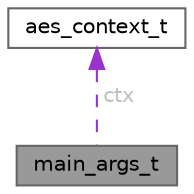 digraph "main_args_t"
{
 // LATEX_PDF_SIZE
  bgcolor="transparent";
  edge [fontname=Helvetica,fontsize=10,labelfontname=Helvetica,labelfontsize=10];
  node [fontname=Helvetica,fontsize=10,shape=box,height=0.2,width=0.4];
  Node1 [id="Node000001",label="main_args_t",height=0.2,width=0.4,color="gray40", fillcolor="grey60", style="filled", fontcolor="black",tooltip="Structure holding program arguments and encryption context."];
  Node2 -> Node1 [id="edge1_Node000001_Node000002",dir="back",color="darkorchid3",style="dashed",tooltip=" ",label=" ctx",fontcolor="grey" ];
  Node2 [id="Node000002",label="aes_context_t",height=0.2,width=0.4,color="gray40", fillcolor="white", style="filled",URL="$structaes__context__t.html",tooltip="AES context structure containing round keys for encryption and decryption."];
}
